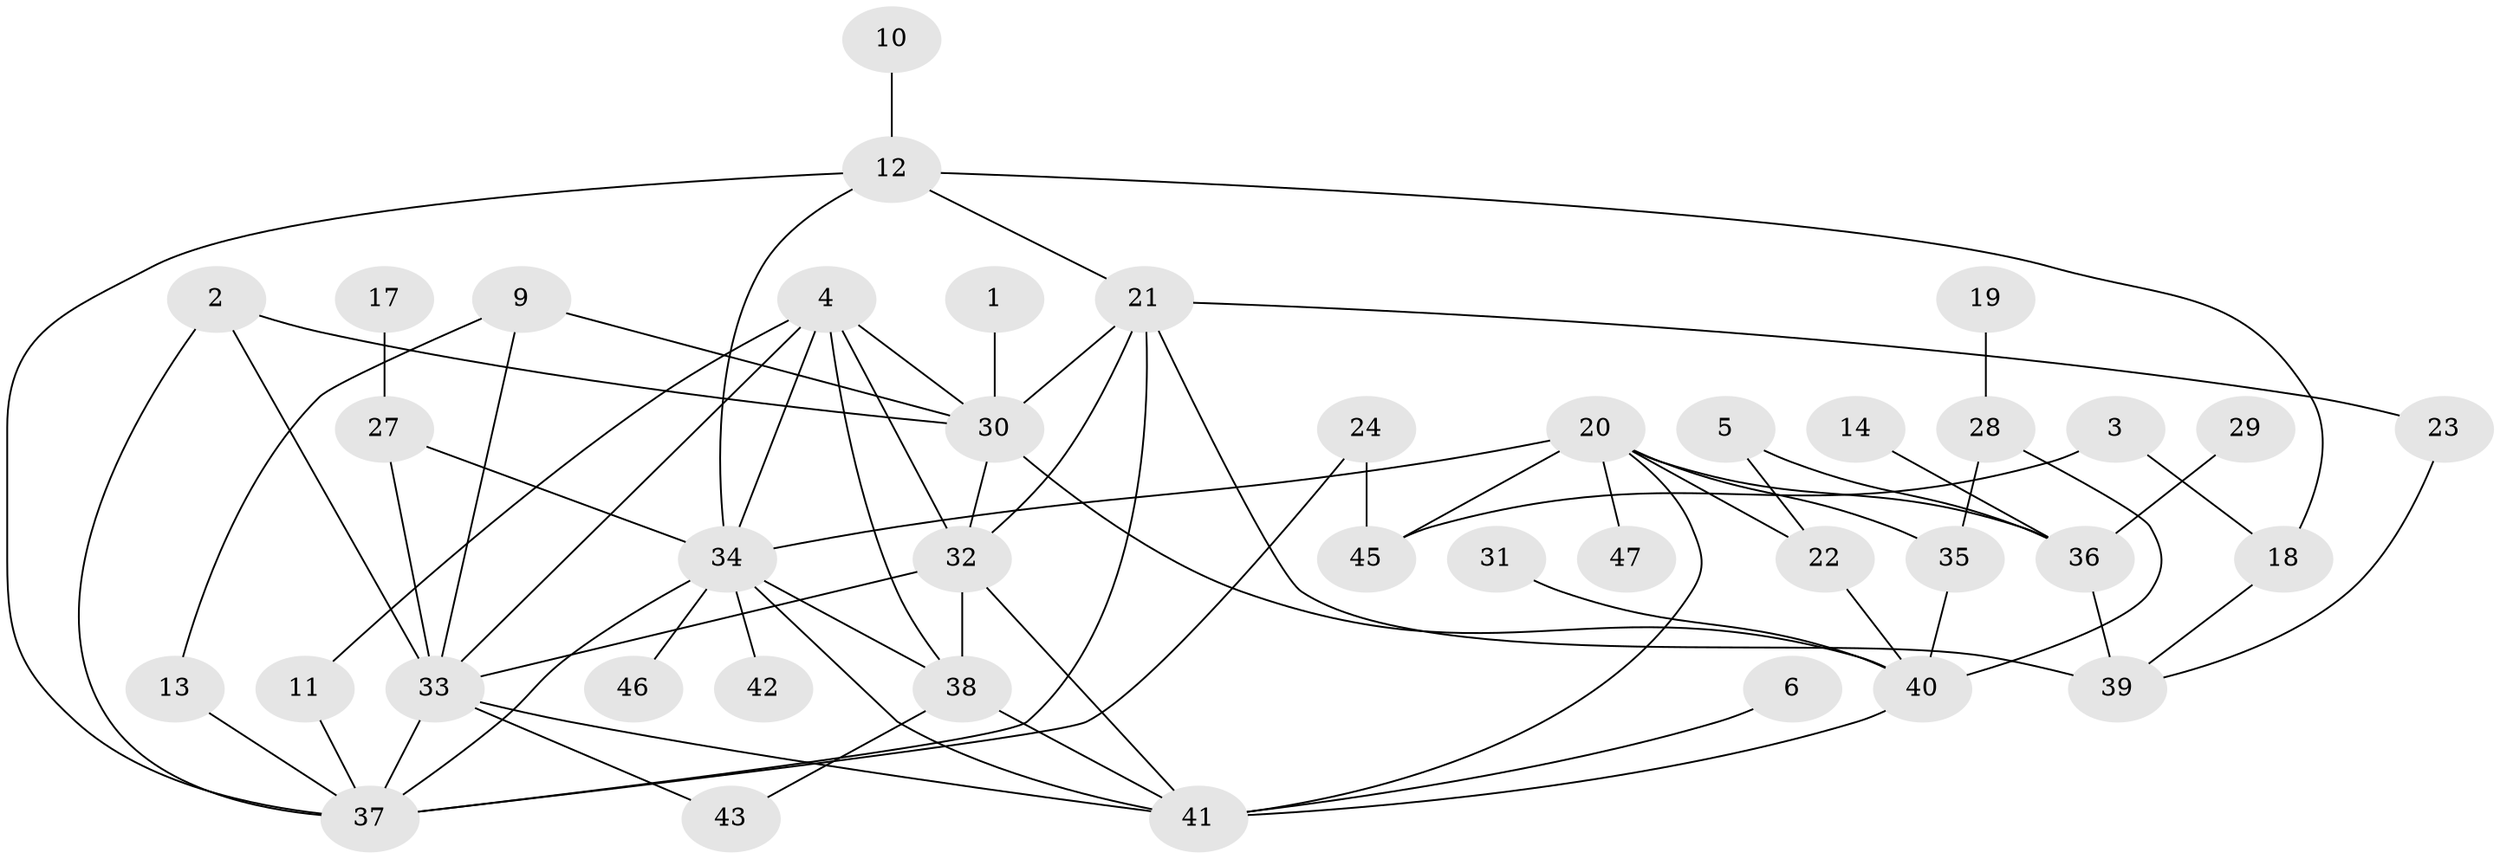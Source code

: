 // original degree distribution, {2: 0.27956989247311825, 3: 0.15053763440860216, 1: 0.21505376344086022, 4: 0.17204301075268819, 5: 0.08602150537634409, 0: 0.053763440860215055, 6: 0.043010752688172046}
// Generated by graph-tools (version 1.1) at 2025/25/03/09/25 03:25:15]
// undirected, 40 vertices, 69 edges
graph export_dot {
graph [start="1"]
  node [color=gray90,style=filled];
  1;
  2;
  3;
  4;
  5;
  6;
  9;
  10;
  11;
  12;
  13;
  14;
  17;
  18;
  19;
  20;
  21;
  22;
  23;
  24;
  27;
  28;
  29;
  30;
  31;
  32;
  33;
  34;
  35;
  36;
  37;
  38;
  39;
  40;
  41;
  42;
  43;
  45;
  46;
  47;
  1 -- 30 [weight=1.0];
  2 -- 30 [weight=1.0];
  2 -- 33 [weight=2.0];
  2 -- 37 [weight=1.0];
  3 -- 18 [weight=1.0];
  3 -- 45 [weight=1.0];
  4 -- 11 [weight=1.0];
  4 -- 30 [weight=2.0];
  4 -- 32 [weight=1.0];
  4 -- 33 [weight=1.0];
  4 -- 34 [weight=1.0];
  4 -- 38 [weight=2.0];
  5 -- 22 [weight=1.0];
  5 -- 36 [weight=1.0];
  6 -- 41 [weight=1.0];
  9 -- 13 [weight=1.0];
  9 -- 30 [weight=1.0];
  9 -- 33 [weight=1.0];
  10 -- 12 [weight=1.0];
  11 -- 37 [weight=1.0];
  12 -- 18 [weight=1.0];
  12 -- 21 [weight=1.0];
  12 -- 34 [weight=1.0];
  12 -- 37 [weight=1.0];
  13 -- 37 [weight=2.0];
  14 -- 36 [weight=1.0];
  17 -- 27 [weight=1.0];
  18 -- 39 [weight=1.0];
  19 -- 28 [weight=1.0];
  20 -- 22 [weight=1.0];
  20 -- 34 [weight=1.0];
  20 -- 35 [weight=1.0];
  20 -- 36 [weight=1.0];
  20 -- 41 [weight=1.0];
  20 -- 45 [weight=1.0];
  20 -- 47 [weight=1.0];
  21 -- 23 [weight=1.0];
  21 -- 30 [weight=1.0];
  21 -- 32 [weight=1.0];
  21 -- 37 [weight=1.0];
  21 -- 39 [weight=1.0];
  22 -- 40 [weight=1.0];
  23 -- 39 [weight=1.0];
  24 -- 37 [weight=2.0];
  24 -- 45 [weight=1.0];
  27 -- 33 [weight=1.0];
  27 -- 34 [weight=1.0];
  28 -- 35 [weight=1.0];
  28 -- 40 [weight=1.0];
  29 -- 36 [weight=2.0];
  30 -- 32 [weight=1.0];
  30 -- 40 [weight=1.0];
  31 -- 40 [weight=1.0];
  32 -- 33 [weight=1.0];
  32 -- 38 [weight=1.0];
  32 -- 41 [weight=1.0];
  33 -- 37 [weight=1.0];
  33 -- 41 [weight=1.0];
  33 -- 43 [weight=1.0];
  34 -- 37 [weight=1.0];
  34 -- 38 [weight=1.0];
  34 -- 41 [weight=1.0];
  34 -- 42 [weight=1.0];
  34 -- 46 [weight=1.0];
  35 -- 40 [weight=1.0];
  36 -- 39 [weight=1.0];
  38 -- 41 [weight=1.0];
  38 -- 43 [weight=1.0];
  40 -- 41 [weight=1.0];
}
